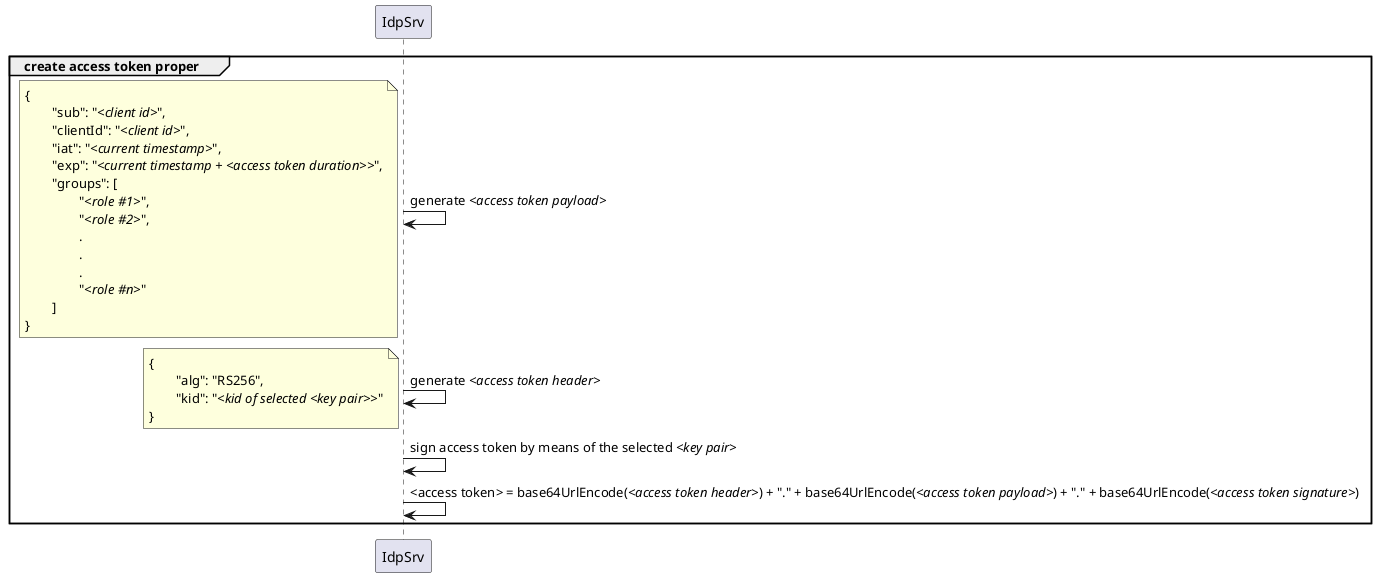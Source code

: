 @startuml
group create access token proper
	IdpSrv -> IdpSrv : generate //<access token payload>//
		note left
			{
				"sub": "//<client id>//",
				"clientId": "//<client id>//",
				"iat": "//<current timestamp>//",
				"exp": "//<current timestamp + <access token duration>>//",
				"groups": [
					"//<role #1>//",
					"//<role #2>//",
					.
					.
					.
					"//<role #n>//"
				]
			}
		end note


	IdpSrv -> IdpSrv : generate //<access token header>//
		note left
			{
				"alg": "RS256",
				"kid": "//<kid of selected <key pair>>//"
			}
		end note


	IdpSrv -> IdpSrv : sign access token by means of the selected //<key pair>//


	IdpSrv -> IdpSrv : <access token> = base64UrlEncode(//<access token header>//) + "." + base64UrlEncode(//<access token payload>//) + "." + base64UrlEncode(//<access token signature>//)
end
@enduml